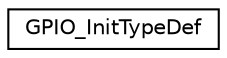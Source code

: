 digraph "Graphical Class Hierarchy"
{
 // LATEX_PDF_SIZE
  edge [fontname="Helvetica",fontsize="10",labelfontname="Helvetica",labelfontsize="10"];
  node [fontname="Helvetica",fontsize="10",shape=record];
  rankdir="LR";
  Node0 [label="GPIO_InitTypeDef",height=0.2,width=0.4,color="black", fillcolor="white", style="filled",URL="$structGPIO__InitTypeDef.html",tooltip="GPIO Init structure definition."];
}
